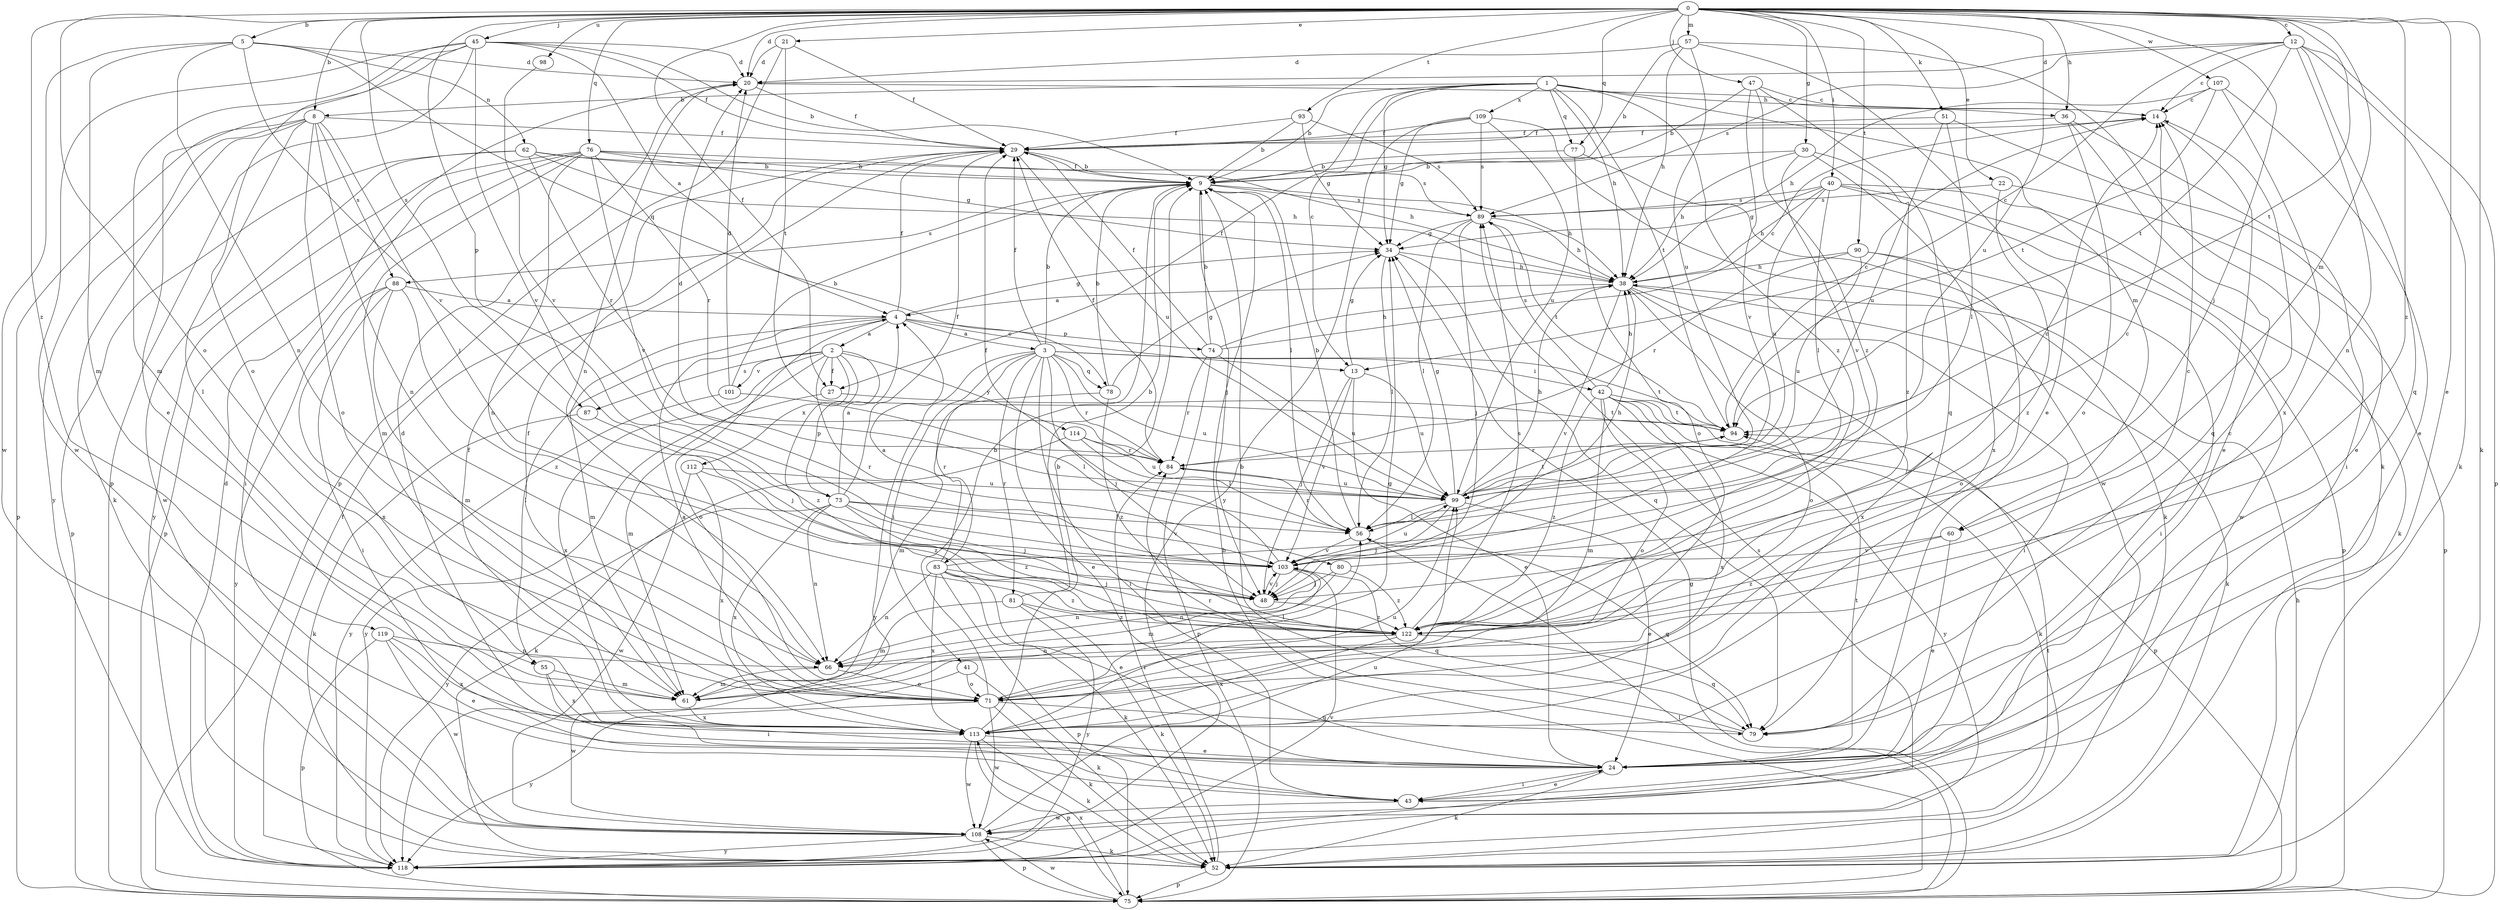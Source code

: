 strict digraph  {
0;
1;
2;
3;
4;
5;
8;
9;
12;
13;
14;
20;
21;
22;
24;
27;
29;
30;
34;
36;
38;
40;
41;
42;
43;
45;
47;
48;
51;
52;
55;
56;
57;
60;
61;
62;
66;
71;
73;
74;
75;
76;
77;
78;
79;
80;
81;
83;
84;
87;
88;
89;
90;
93;
94;
98;
99;
101;
103;
107;
108;
109;
112;
113;
114;
118;
119;
122;
0 -> 5  [label=b];
0 -> 8  [label=b];
0 -> 12  [label=c];
0 -> 20  [label=d];
0 -> 21  [label=e];
0 -> 22  [label=e];
0 -> 24  [label=e];
0 -> 27  [label=f];
0 -> 30  [label=g];
0 -> 36  [label=h];
0 -> 40  [label=i];
0 -> 45  [label=j];
0 -> 47  [label=j];
0 -> 48  [label=j];
0 -> 51  [label=k];
0 -> 52  [label=k];
0 -> 57  [label=m];
0 -> 60  [label=m];
0 -> 71  [label=o];
0 -> 73  [label=p];
0 -> 76  [label=q];
0 -> 77  [label=q];
0 -> 87  [label=s];
0 -> 90  [label=t];
0 -> 93  [label=t];
0 -> 94  [label=t];
0 -> 98  [label=u];
0 -> 99  [label=u];
0 -> 107  [label=w];
0 -> 119  [label=z];
0 -> 122  [label=z];
1 -> 8  [label=b];
1 -> 9  [label=b];
1 -> 13  [label=c];
1 -> 27  [label=f];
1 -> 34  [label=g];
1 -> 36  [label=h];
1 -> 38  [label=h];
1 -> 60  [label=m];
1 -> 77  [label=q];
1 -> 94  [label=t];
1 -> 109  [label=x];
1 -> 122  [label=z];
2 -> 27  [label=f];
2 -> 61  [label=m];
2 -> 73  [label=p];
2 -> 80  [label=r];
2 -> 87  [label=s];
2 -> 101  [label=v];
2 -> 112  [label=x];
2 -> 113  [label=x];
2 -> 114  [label=y];
2 -> 122  [label=z];
3 -> 9  [label=b];
3 -> 24  [label=e];
3 -> 29  [label=f];
3 -> 41  [label=i];
3 -> 42  [label=i];
3 -> 43  [label=i];
3 -> 48  [label=j];
3 -> 78  [label=q];
3 -> 81  [label=r];
3 -> 83  [label=r];
3 -> 84  [label=r];
3 -> 94  [label=t];
3 -> 99  [label=u];
3 -> 118  [label=y];
4 -> 2  [label=a];
4 -> 3  [label=a];
4 -> 13  [label=c];
4 -> 29  [label=f];
4 -> 34  [label=g];
4 -> 55  [label=l];
4 -> 61  [label=m];
4 -> 71  [label=o];
4 -> 74  [label=p];
5 -> 20  [label=d];
5 -> 61  [label=m];
5 -> 62  [label=n];
5 -> 66  [label=n];
5 -> 78  [label=q];
5 -> 103  [label=v];
5 -> 108  [label=w];
8 -> 29  [label=f];
8 -> 48  [label=j];
8 -> 52  [label=k];
8 -> 55  [label=l];
8 -> 66  [label=n];
8 -> 71  [label=o];
8 -> 75  [label=p];
8 -> 88  [label=s];
8 -> 118  [label=y];
9 -> 29  [label=f];
9 -> 38  [label=h];
9 -> 48  [label=j];
9 -> 56  [label=l];
9 -> 88  [label=s];
9 -> 89  [label=s];
12 -> 13  [label=c];
12 -> 14  [label=c];
12 -> 20  [label=d];
12 -> 52  [label=k];
12 -> 66  [label=n];
12 -> 75  [label=p];
12 -> 79  [label=q];
12 -> 89  [label=s];
12 -> 94  [label=t];
13 -> 24  [label=e];
13 -> 34  [label=g];
13 -> 48  [label=j];
13 -> 99  [label=u];
13 -> 103  [label=v];
14 -> 29  [label=f];
14 -> 79  [label=q];
20 -> 14  [label=c];
20 -> 29  [label=f];
20 -> 66  [label=n];
21 -> 20  [label=d];
21 -> 29  [label=f];
21 -> 75  [label=p];
21 -> 94  [label=t];
22 -> 75  [label=p];
22 -> 89  [label=s];
22 -> 122  [label=z];
24 -> 20  [label=d];
24 -> 43  [label=i];
24 -> 52  [label=k];
24 -> 94  [label=t];
27 -> 94  [label=t];
27 -> 118  [label=y];
29 -> 9  [label=b];
29 -> 99  [label=u];
30 -> 9  [label=b];
30 -> 38  [label=h];
30 -> 103  [label=v];
30 -> 113  [label=x];
30 -> 122  [label=z];
34 -> 38  [label=h];
34 -> 56  [label=l];
34 -> 79  [label=q];
36 -> 24  [label=e];
36 -> 29  [label=f];
36 -> 43  [label=i];
36 -> 71  [label=o];
38 -> 4  [label=a];
38 -> 43  [label=i];
38 -> 52  [label=k];
38 -> 71  [label=o];
38 -> 103  [label=v];
38 -> 113  [label=x];
40 -> 34  [label=g];
40 -> 38  [label=h];
40 -> 52  [label=k];
40 -> 56  [label=l];
40 -> 75  [label=p];
40 -> 89  [label=s];
40 -> 99  [label=u];
40 -> 108  [label=w];
41 -> 52  [label=k];
41 -> 71  [label=o];
41 -> 108  [label=w];
42 -> 38  [label=h];
42 -> 52  [label=k];
42 -> 61  [label=m];
42 -> 71  [label=o];
42 -> 75  [label=p];
42 -> 89  [label=s];
42 -> 94  [label=t];
42 -> 113  [label=x];
42 -> 118  [label=y];
42 -> 122  [label=z];
43 -> 24  [label=e];
43 -> 108  [label=w];
45 -> 4  [label=a];
45 -> 9  [label=b];
45 -> 20  [label=d];
45 -> 24  [label=e];
45 -> 29  [label=f];
45 -> 61  [label=m];
45 -> 71  [label=o];
45 -> 75  [label=p];
45 -> 103  [label=v];
45 -> 108  [label=w];
47 -> 9  [label=b];
47 -> 14  [label=c];
47 -> 79  [label=q];
47 -> 103  [label=v];
47 -> 122  [label=z];
48 -> 103  [label=v];
48 -> 122  [label=z];
51 -> 24  [label=e];
51 -> 29  [label=f];
51 -> 56  [label=l];
51 -> 99  [label=u];
52 -> 75  [label=p];
52 -> 84  [label=r];
55 -> 43  [label=i];
55 -> 61  [label=m];
55 -> 113  [label=x];
56 -> 9  [label=b];
56 -> 38  [label=h];
56 -> 79  [label=q];
56 -> 84  [label=r];
56 -> 103  [label=v];
57 -> 9  [label=b];
57 -> 20  [label=d];
57 -> 24  [label=e];
57 -> 38  [label=h];
57 -> 52  [label=k];
57 -> 99  [label=u];
60 -> 24  [label=e];
60 -> 103  [label=v];
60 -> 122  [label=z];
61 -> 56  [label=l];
61 -> 113  [label=x];
62 -> 9  [label=b];
62 -> 38  [label=h];
62 -> 75  [label=p];
62 -> 84  [label=r];
62 -> 89  [label=s];
62 -> 108  [label=w];
66 -> 61  [label=m];
66 -> 71  [label=o];
71 -> 4  [label=a];
71 -> 9  [label=b];
71 -> 29  [label=f];
71 -> 34  [label=g];
71 -> 52  [label=k];
71 -> 79  [label=q];
71 -> 108  [label=w];
71 -> 118  [label=y];
73 -> 4  [label=a];
73 -> 29  [label=f];
73 -> 48  [label=j];
73 -> 56  [label=l];
73 -> 66  [label=n];
73 -> 103  [label=v];
73 -> 113  [label=x];
73 -> 118  [label=y];
73 -> 122  [label=z];
74 -> 9  [label=b];
74 -> 14  [label=c];
74 -> 29  [label=f];
74 -> 38  [label=h];
74 -> 75  [label=p];
74 -> 84  [label=r];
74 -> 99  [label=u];
75 -> 9  [label=b];
75 -> 34  [label=g];
75 -> 38  [label=h];
75 -> 56  [label=l];
75 -> 108  [label=w];
75 -> 113  [label=x];
76 -> 9  [label=b];
76 -> 34  [label=g];
76 -> 38  [label=h];
76 -> 43  [label=i];
76 -> 61  [label=m];
76 -> 66  [label=n];
76 -> 75  [label=p];
76 -> 84  [label=r];
76 -> 103  [label=v];
76 -> 118  [label=y];
77 -> 9  [label=b];
77 -> 52  [label=k];
77 -> 71  [label=o];
78 -> 9  [label=b];
78 -> 34  [label=g];
78 -> 61  [label=m];
78 -> 122  [label=z];
79 -> 9  [label=b];
79 -> 14  [label=c];
79 -> 84  [label=r];
80 -> 14  [label=c];
80 -> 48  [label=j];
80 -> 66  [label=n];
80 -> 122  [label=z];
81 -> 9  [label=b];
81 -> 52  [label=k];
81 -> 61  [label=m];
81 -> 118  [label=y];
81 -> 122  [label=z];
83 -> 4  [label=a];
83 -> 14  [label=c];
83 -> 24  [label=e];
83 -> 48  [label=j];
83 -> 52  [label=k];
83 -> 66  [label=n];
83 -> 75  [label=p];
83 -> 113  [label=x];
83 -> 122  [label=z];
84 -> 29  [label=f];
84 -> 99  [label=u];
87 -> 48  [label=j];
87 -> 52  [label=k];
88 -> 4  [label=a];
88 -> 43  [label=i];
88 -> 61  [label=m];
88 -> 113  [label=x];
88 -> 118  [label=y];
88 -> 122  [label=z];
89 -> 34  [label=g];
89 -> 38  [label=h];
89 -> 48  [label=j];
89 -> 56  [label=l];
89 -> 94  [label=t];
90 -> 38  [label=h];
90 -> 43  [label=i];
90 -> 71  [label=o];
90 -> 84  [label=r];
90 -> 99  [label=u];
93 -> 9  [label=b];
93 -> 29  [label=f];
93 -> 34  [label=g];
93 -> 89  [label=s];
94 -> 14  [label=c];
94 -> 84  [label=r];
98 -> 103  [label=v];
99 -> 20  [label=d];
99 -> 24  [label=e];
99 -> 34  [label=g];
99 -> 38  [label=h];
99 -> 48  [label=j];
99 -> 56  [label=l];
99 -> 94  [label=t];
101 -> 9  [label=b];
101 -> 20  [label=d];
101 -> 56  [label=l];
101 -> 118  [label=y];
103 -> 29  [label=f];
103 -> 48  [label=j];
103 -> 61  [label=m];
103 -> 66  [label=n];
103 -> 79  [label=q];
103 -> 99  [label=u];
107 -> 14  [label=c];
107 -> 24  [label=e];
107 -> 38  [label=h];
107 -> 94  [label=t];
107 -> 113  [label=x];
108 -> 52  [label=k];
108 -> 75  [label=p];
108 -> 99  [label=u];
108 -> 118  [label=y];
109 -> 29  [label=f];
109 -> 34  [label=g];
109 -> 89  [label=s];
109 -> 99  [label=u];
109 -> 108  [label=w];
109 -> 118  [label=y];
112 -> 99  [label=u];
112 -> 108  [label=w];
112 -> 113  [label=x];
112 -> 122  [label=z];
113 -> 9  [label=b];
113 -> 24  [label=e];
113 -> 29  [label=f];
113 -> 52  [label=k];
113 -> 75  [label=p];
113 -> 99  [label=u];
113 -> 108  [label=w];
114 -> 52  [label=k];
114 -> 56  [label=l];
114 -> 84  [label=r];
114 -> 99  [label=u];
118 -> 20  [label=d];
118 -> 29  [label=f];
118 -> 89  [label=s];
118 -> 94  [label=t];
118 -> 103  [label=v];
119 -> 24  [label=e];
119 -> 66  [label=n];
119 -> 75  [label=p];
119 -> 108  [label=w];
119 -> 113  [label=x];
122 -> 14  [label=c];
122 -> 66  [label=n];
122 -> 79  [label=q];
122 -> 89  [label=s];
122 -> 113  [label=x];
}
